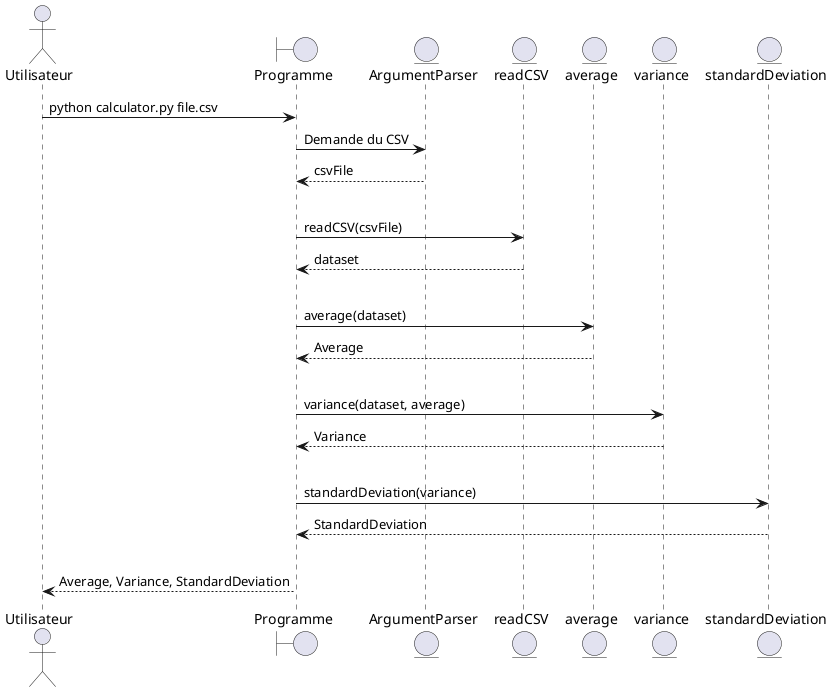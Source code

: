 @startuml
actor Utilisateur
boundary Programme
entity ArgumentParser
entity readCSV
entity average
entity variance
entity standardDeviation

Utilisateur -> Programme : python calculator.py file.csv
Programme -> ArgumentParser : Demande du CSV
Programme <-- ArgumentParser : csvFile
|||
Programme -> readCSV : readCSV(csvFile)
Programme <-- readCSV : dataset
|||
Programme -> average : average(dataset) 
Programme <-- average : Average
|||
Programme -> variance : variance(dataset, average)
Programme <-- variance : Variance
|||
Programme -> standardDeviation : standardDeviation(variance)
Programme <-- standardDeviation : StandardDeviation
|||
Utilisateur <-- Programme : Average, Variance, StandardDeviation
@enduml